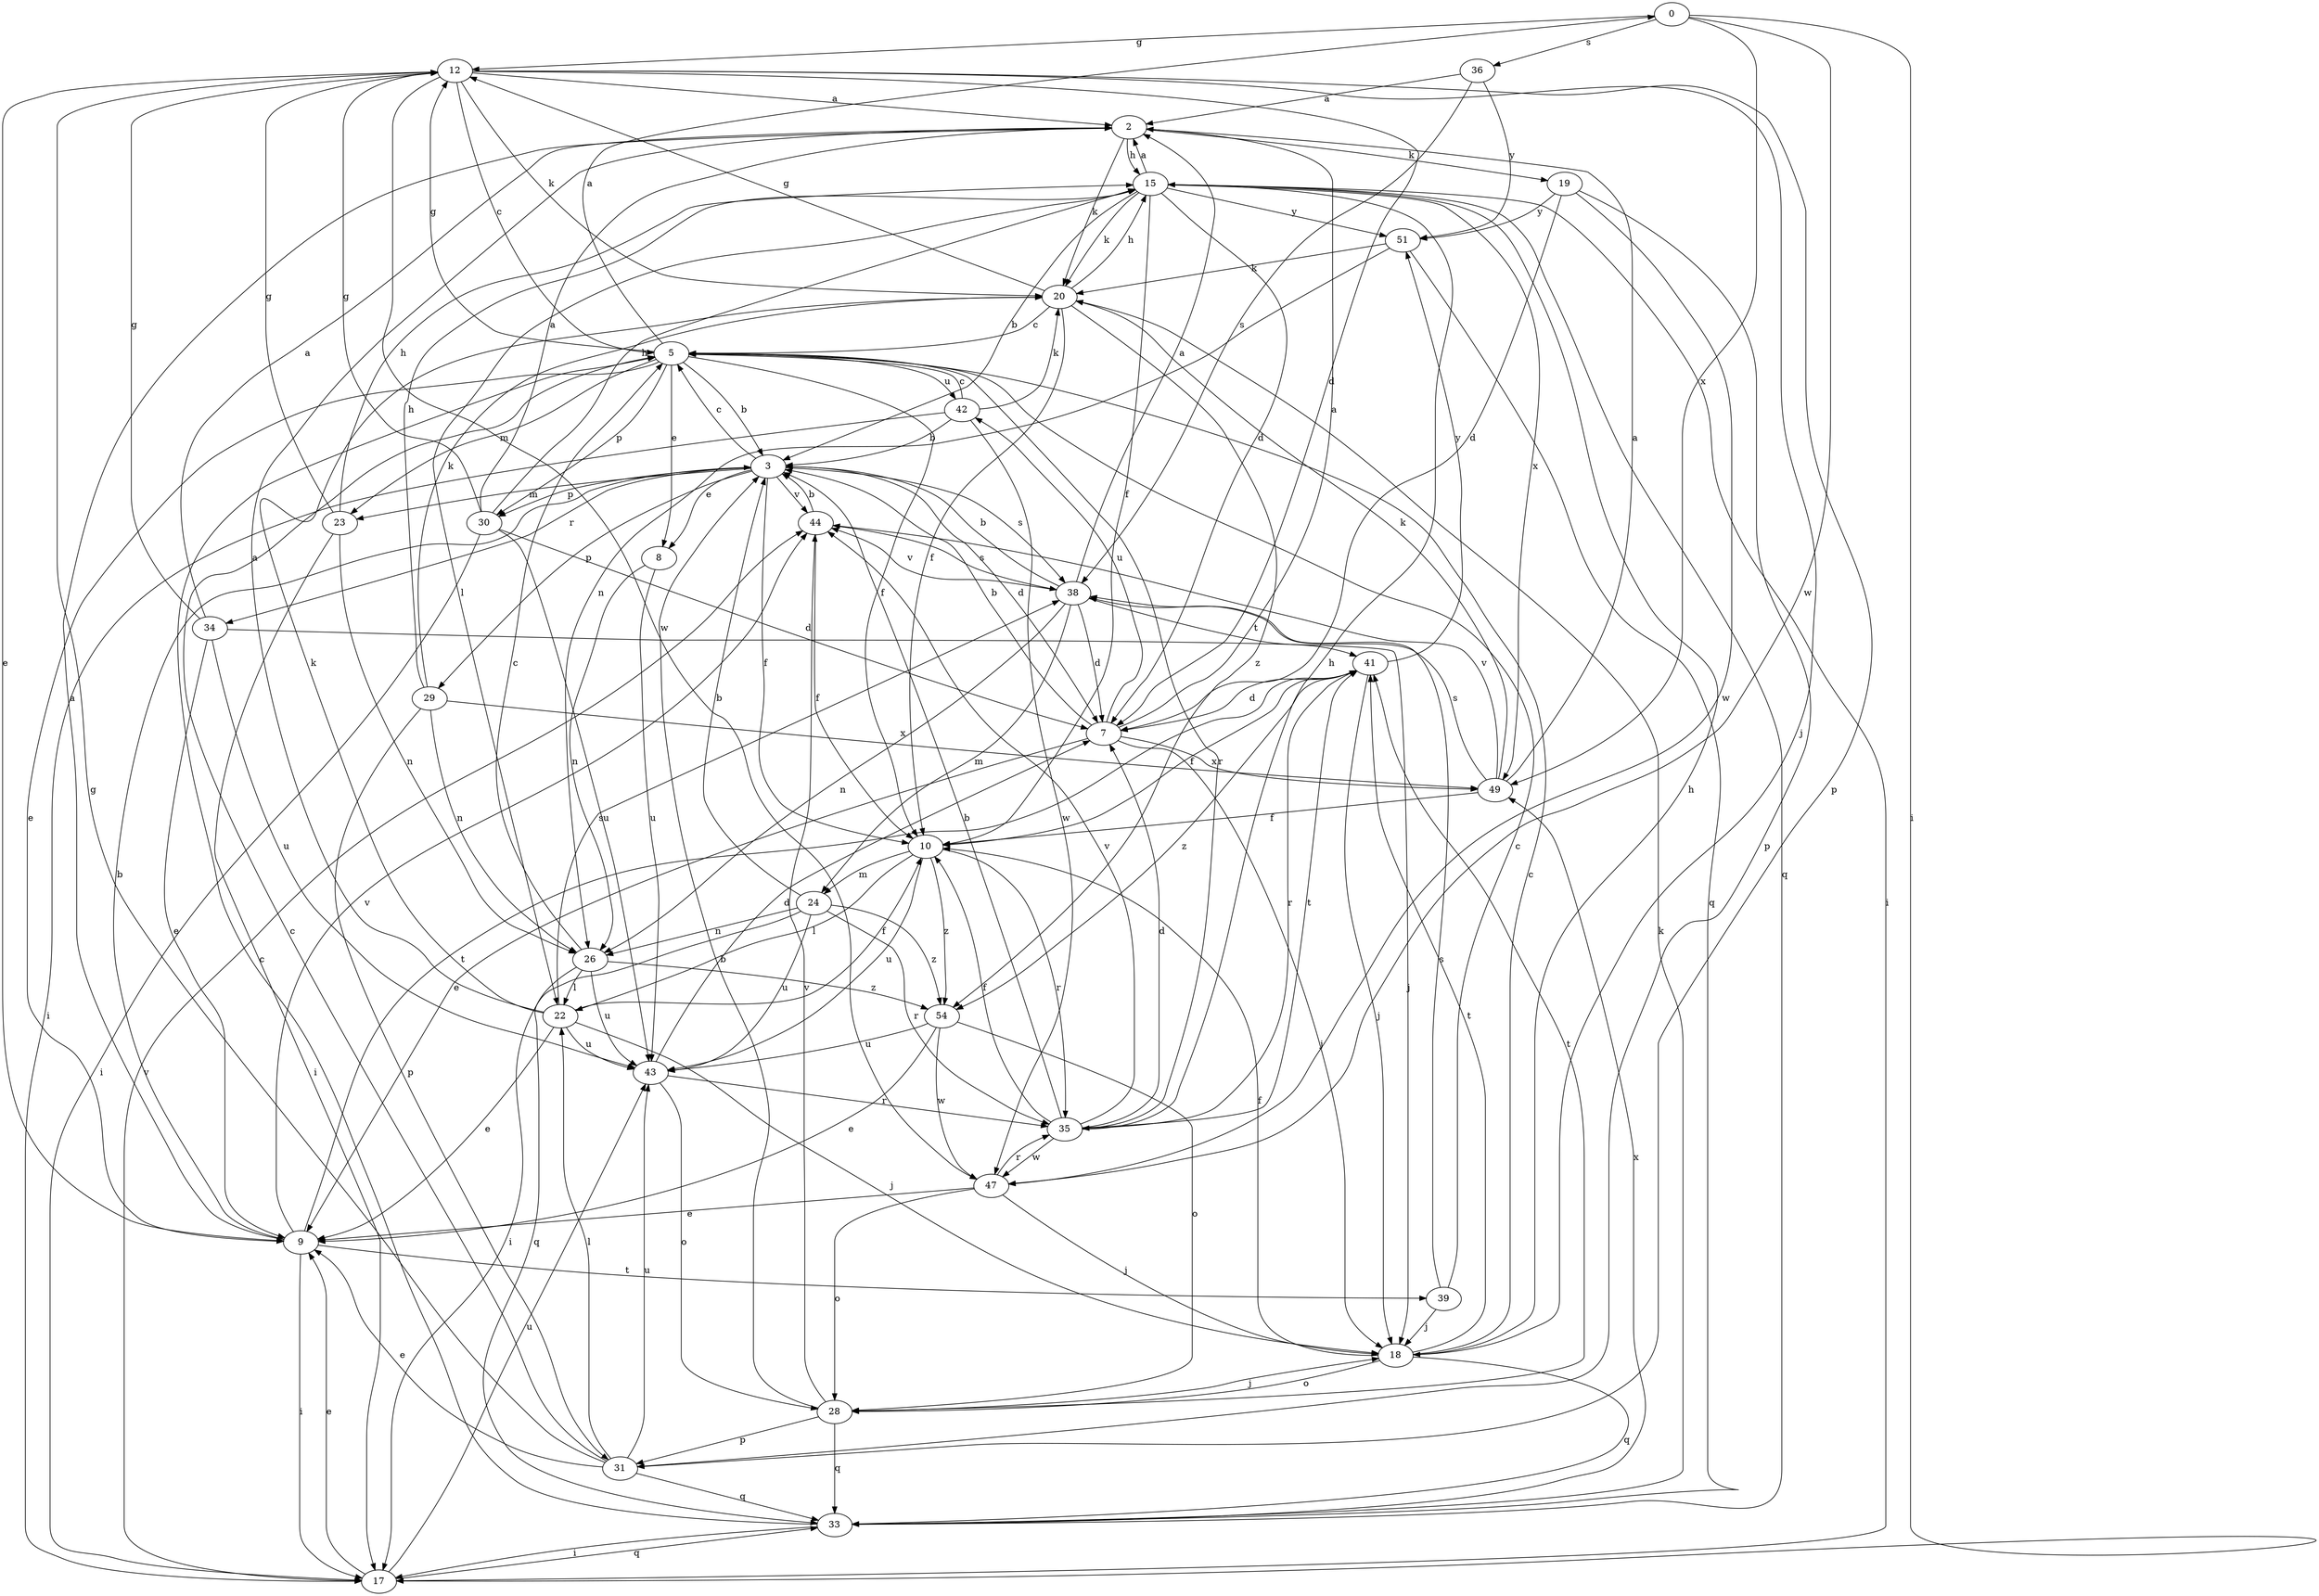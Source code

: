 strict digraph  {
0;
2;
3;
5;
7;
8;
9;
10;
12;
15;
17;
18;
19;
20;
22;
23;
24;
26;
28;
29;
30;
31;
33;
34;
35;
36;
38;
39;
41;
42;
43;
44;
47;
49;
51;
54;
0 -> 12  [label=g];
0 -> 17  [label=i];
0 -> 36  [label=s];
0 -> 47  [label=w];
0 -> 49  [label=x];
2 -> 15  [label=h];
2 -> 19  [label=k];
2 -> 20  [label=k];
3 -> 5  [label=c];
3 -> 7  [label=d];
3 -> 8  [label=e];
3 -> 10  [label=f];
3 -> 23  [label=m];
3 -> 29  [label=p];
3 -> 30  [label=p];
3 -> 34  [label=r];
3 -> 38  [label=s];
3 -> 44  [label=v];
5 -> 0  [label=a];
5 -> 3  [label=b];
5 -> 8  [label=e];
5 -> 9  [label=e];
5 -> 10  [label=f];
5 -> 12  [label=g];
5 -> 23  [label=m];
5 -> 30  [label=p];
5 -> 35  [label=r];
5 -> 42  [label=u];
7 -> 2  [label=a];
7 -> 3  [label=b];
7 -> 9  [label=e];
7 -> 18  [label=j];
7 -> 42  [label=u];
7 -> 49  [label=x];
8 -> 26  [label=n];
8 -> 43  [label=u];
9 -> 2  [label=a];
9 -> 3  [label=b];
9 -> 17  [label=i];
9 -> 39  [label=t];
9 -> 41  [label=t];
9 -> 44  [label=v];
10 -> 22  [label=l];
10 -> 24  [label=m];
10 -> 35  [label=r];
10 -> 43  [label=u];
10 -> 54  [label=z];
12 -> 2  [label=a];
12 -> 5  [label=c];
12 -> 7  [label=d];
12 -> 9  [label=e];
12 -> 18  [label=j];
12 -> 20  [label=k];
12 -> 31  [label=p];
12 -> 47  [label=w];
15 -> 2  [label=a];
15 -> 3  [label=b];
15 -> 7  [label=d];
15 -> 10  [label=f];
15 -> 17  [label=i];
15 -> 20  [label=k];
15 -> 22  [label=l];
15 -> 33  [label=q];
15 -> 49  [label=x];
15 -> 51  [label=y];
17 -> 9  [label=e];
17 -> 33  [label=q];
17 -> 43  [label=u];
17 -> 44  [label=v];
18 -> 5  [label=c];
18 -> 10  [label=f];
18 -> 15  [label=h];
18 -> 28  [label=o];
18 -> 33  [label=q];
18 -> 41  [label=t];
19 -> 7  [label=d];
19 -> 31  [label=p];
19 -> 47  [label=w];
19 -> 51  [label=y];
20 -> 5  [label=c];
20 -> 10  [label=f];
20 -> 12  [label=g];
20 -> 15  [label=h];
20 -> 54  [label=z];
22 -> 2  [label=a];
22 -> 9  [label=e];
22 -> 10  [label=f];
22 -> 18  [label=j];
22 -> 20  [label=k];
22 -> 38  [label=s];
22 -> 43  [label=u];
23 -> 12  [label=g];
23 -> 15  [label=h];
23 -> 17  [label=i];
23 -> 26  [label=n];
24 -> 3  [label=b];
24 -> 17  [label=i];
24 -> 26  [label=n];
24 -> 35  [label=r];
24 -> 43  [label=u];
24 -> 54  [label=z];
26 -> 5  [label=c];
26 -> 22  [label=l];
26 -> 33  [label=q];
26 -> 43  [label=u];
26 -> 54  [label=z];
28 -> 3  [label=b];
28 -> 18  [label=j];
28 -> 31  [label=p];
28 -> 33  [label=q];
28 -> 41  [label=t];
28 -> 44  [label=v];
29 -> 15  [label=h];
29 -> 20  [label=k];
29 -> 26  [label=n];
29 -> 31  [label=p];
29 -> 49  [label=x];
30 -> 2  [label=a];
30 -> 7  [label=d];
30 -> 12  [label=g];
30 -> 15  [label=h];
30 -> 17  [label=i];
30 -> 43  [label=u];
31 -> 5  [label=c];
31 -> 9  [label=e];
31 -> 12  [label=g];
31 -> 22  [label=l];
31 -> 33  [label=q];
31 -> 43  [label=u];
33 -> 5  [label=c];
33 -> 17  [label=i];
33 -> 20  [label=k];
33 -> 49  [label=x];
34 -> 2  [label=a];
34 -> 9  [label=e];
34 -> 12  [label=g];
34 -> 18  [label=j];
34 -> 43  [label=u];
35 -> 3  [label=b];
35 -> 7  [label=d];
35 -> 10  [label=f];
35 -> 15  [label=h];
35 -> 41  [label=t];
35 -> 44  [label=v];
35 -> 47  [label=w];
36 -> 2  [label=a];
36 -> 38  [label=s];
36 -> 51  [label=y];
38 -> 2  [label=a];
38 -> 3  [label=b];
38 -> 7  [label=d];
38 -> 24  [label=m];
38 -> 26  [label=n];
38 -> 41  [label=t];
38 -> 44  [label=v];
39 -> 5  [label=c];
39 -> 18  [label=j];
39 -> 38  [label=s];
41 -> 7  [label=d];
41 -> 10  [label=f];
41 -> 18  [label=j];
41 -> 35  [label=r];
41 -> 51  [label=y];
41 -> 54  [label=z];
42 -> 3  [label=b];
42 -> 5  [label=c];
42 -> 17  [label=i];
42 -> 20  [label=k];
42 -> 47  [label=w];
43 -> 7  [label=d];
43 -> 28  [label=o];
43 -> 35  [label=r];
44 -> 3  [label=b];
44 -> 10  [label=f];
44 -> 38  [label=s];
47 -> 9  [label=e];
47 -> 18  [label=j];
47 -> 28  [label=o];
47 -> 35  [label=r];
49 -> 2  [label=a];
49 -> 10  [label=f];
49 -> 20  [label=k];
49 -> 38  [label=s];
49 -> 44  [label=v];
51 -> 20  [label=k];
51 -> 26  [label=n];
51 -> 33  [label=q];
54 -> 9  [label=e];
54 -> 28  [label=o];
54 -> 43  [label=u];
54 -> 47  [label=w];
}
